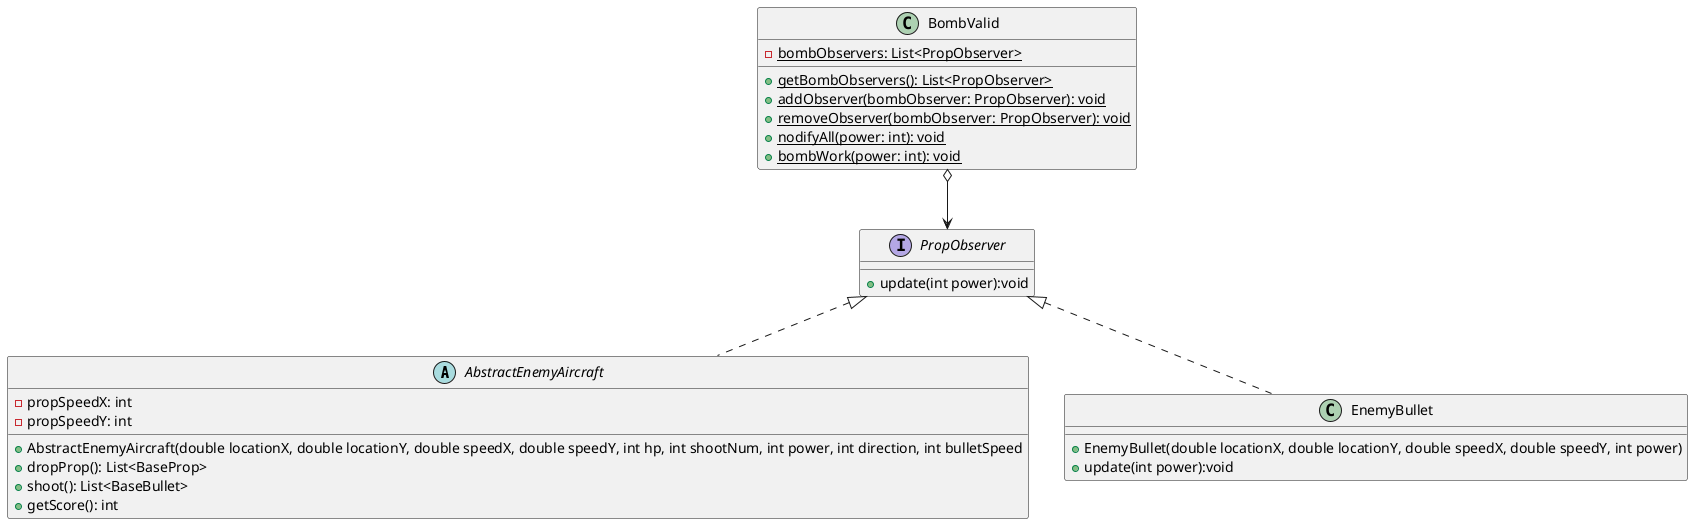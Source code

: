 @startuml
'https://plantuml.com/class-diagram



abstract class AbstractEnemyAircraft {
  - propSpeedX: int
  - propSpeedY: int

  + AbstractEnemyAircraft(double locationX, double locationY, double speedX, double speedY, int hp, int shootNum, int power, int direction, int bulletSpeed
  + dropProp(): List<BaseProp>
  + shoot(): List<BaseBullet>
  + getScore(): int
}




class EnemyBullet{
    + EnemyBullet(double locationX, double locationY, double speedX, double speedY, int power)
    + update(int power):void
}





class BombValid {
  - {static} bombObservers: List<PropObserver>

  + {static} getBombObservers(): List<PropObserver>
  + {static} addObserver(bombObserver: PropObserver): void
  + {static} removeObserver(bombObserver: PropObserver): void
  + {static} nodifyAll(power: int): void
  + {static} bombWork(power: int): void
}

interface PropObserver{
    + update(int power):void
}


PropObserver <|.. AbstractEnemyAircraft
PropObserver <|.. EnemyBullet
BombValid o--> PropObserver







@enduml